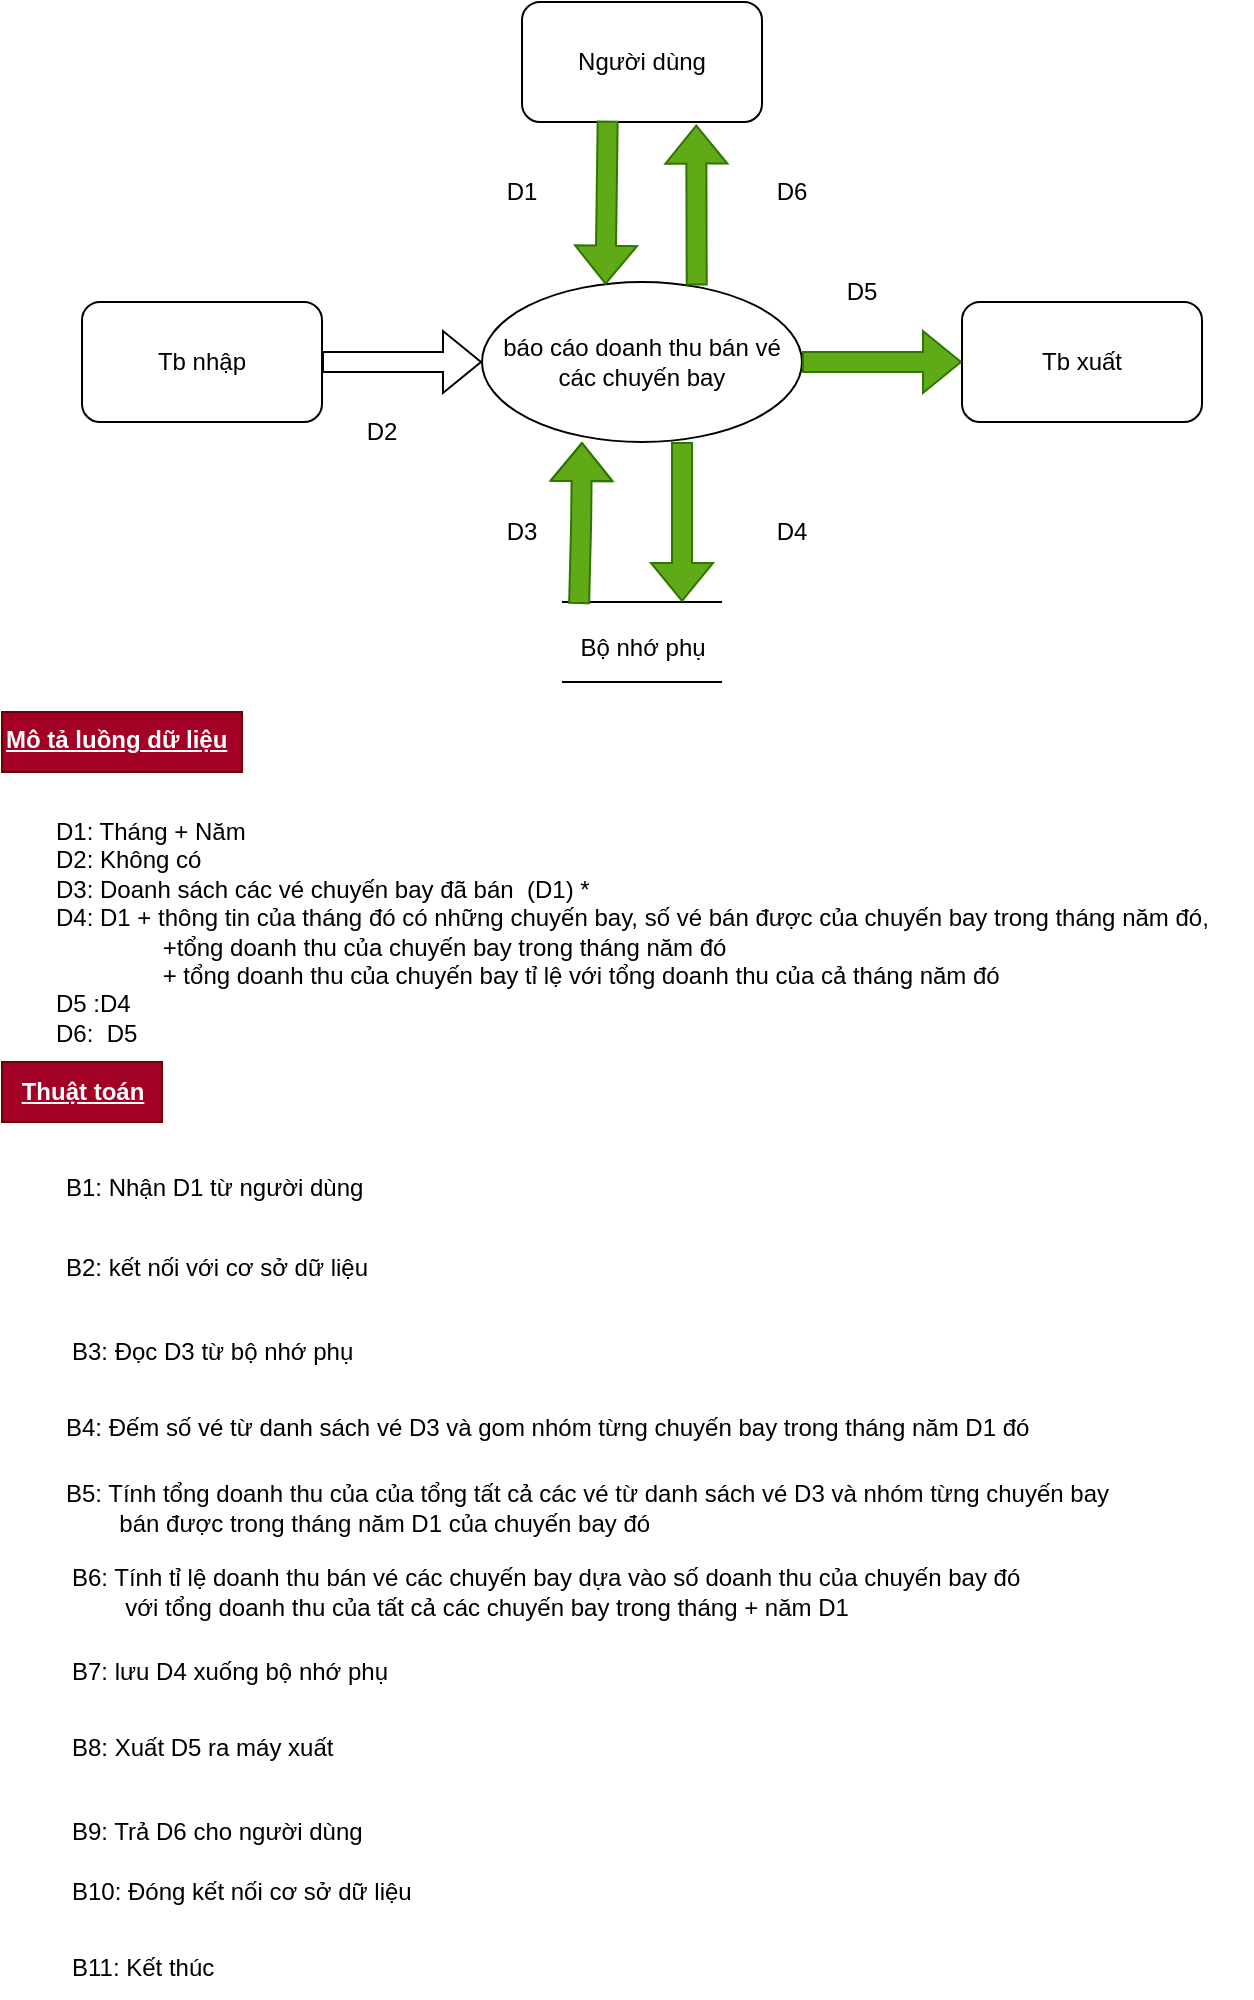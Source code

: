 <mxfile version="23.1.5" type="device">
  <diagram name="Page-1" id="iRyyKmQIzl9rFihjQDhw">
    <mxGraphModel dx="1050" dy="621" grid="1" gridSize="10" guides="1" tooltips="1" connect="1" arrows="1" fold="1" page="1" pageScale="1" pageWidth="850" pageHeight="1100" math="0" shadow="0">
      <root>
        <mxCell id="0" />
        <mxCell id="1" parent="0" />
        <mxCell id="zYGX3FI0uth6cSDIzJyD-83" value="báo cáo doanh thu bán vé các chuyến bay" style="ellipse;whiteSpace=wrap;html=1;" parent="1" vertex="1">
          <mxGeometry x="320" y="160" width="160" height="80" as="geometry" />
        </mxCell>
        <mxCell id="zYGX3FI0uth6cSDIzJyD-84" value="Người dùng" style="rounded=1;whiteSpace=wrap;html=1;" parent="1" vertex="1">
          <mxGeometry x="340" y="20" width="120" height="60" as="geometry" />
        </mxCell>
        <mxCell id="zYGX3FI0uth6cSDIzJyD-85" value="Tb xuất" style="rounded=1;whiteSpace=wrap;html=1;" parent="1" vertex="1">
          <mxGeometry x="560" y="170" width="120" height="60" as="geometry" />
        </mxCell>
        <mxCell id="zYGX3FI0uth6cSDIzJyD-86" value="Tb nhập" style="rounded=1;whiteSpace=wrap;html=1;" parent="1" vertex="1">
          <mxGeometry x="120" y="170" width="120" height="60" as="geometry" />
        </mxCell>
        <mxCell id="zYGX3FI0uth6cSDIzJyD-94" value="" style="shape=flexArrow;endArrow=classic;html=1;rounded=0;exitX=0.357;exitY=0.989;exitDx=0;exitDy=0;exitPerimeter=0;entryX=0.386;entryY=0.017;entryDx=0;entryDy=0;entryPerimeter=0;fillColor=#60a917;strokeColor=#2D7600;" parent="1" source="zYGX3FI0uth6cSDIzJyD-84" target="zYGX3FI0uth6cSDIzJyD-83" edge="1">
          <mxGeometry width="50" height="50" relative="1" as="geometry">
            <mxPoint x="360" y="180" as="sourcePoint" />
            <mxPoint x="410" y="130" as="targetPoint" />
          </mxGeometry>
        </mxCell>
        <mxCell id="zYGX3FI0uth6cSDIzJyD-95" value="" style="shape=flexArrow;endArrow=classic;html=1;rounded=0;entryX=0.726;entryY=1.022;entryDx=0;entryDy=0;entryPerimeter=0;exitX=0.671;exitY=0.022;exitDx=0;exitDy=0;exitPerimeter=0;fillColor=#60a917;strokeColor=#2D7600;" parent="1" source="zYGX3FI0uth6cSDIzJyD-83" target="zYGX3FI0uth6cSDIzJyD-84" edge="1">
          <mxGeometry width="50" height="50" relative="1" as="geometry">
            <mxPoint x="400" y="170" as="sourcePoint" />
            <mxPoint x="450" y="120" as="targetPoint" />
          </mxGeometry>
        </mxCell>
        <mxCell id="zYGX3FI0uth6cSDIzJyD-96" value="" style="shape=flexArrow;endArrow=classic;html=1;rounded=0;entryX=0;entryY=0.5;entryDx=0;entryDy=0;exitX=1;exitY=0.5;exitDx=0;exitDy=0;fillColor=#60a917;strokeColor=#2D7600;" parent="1" source="zYGX3FI0uth6cSDIzJyD-83" target="zYGX3FI0uth6cSDIzJyD-85" edge="1">
          <mxGeometry width="50" height="50" relative="1" as="geometry">
            <mxPoint x="420" y="170" as="sourcePoint" />
            <mxPoint x="470" y="120" as="targetPoint" />
          </mxGeometry>
        </mxCell>
        <mxCell id="zYGX3FI0uth6cSDIzJyD-97" value="" style="shape=flexArrow;endArrow=classic;html=1;rounded=0;entryX=0;entryY=0.5;entryDx=0;entryDy=0;exitX=1;exitY=0.5;exitDx=0;exitDy=0;" parent="1" source="zYGX3FI0uth6cSDIzJyD-86" target="zYGX3FI0uth6cSDIzJyD-83" edge="1">
          <mxGeometry width="50" height="50" relative="1" as="geometry">
            <mxPoint x="420" y="170" as="sourcePoint" />
            <mxPoint x="470" y="120" as="targetPoint" />
          </mxGeometry>
        </mxCell>
        <mxCell id="zYGX3FI0uth6cSDIzJyD-98" value="" style="endArrow=none;html=1;rounded=0;" parent="1" edge="1">
          <mxGeometry width="50" height="50" relative="1" as="geometry">
            <mxPoint x="360" y="320" as="sourcePoint" />
            <mxPoint x="440" y="320" as="targetPoint" />
          </mxGeometry>
        </mxCell>
        <mxCell id="zYGX3FI0uth6cSDIzJyD-99" value="" style="endArrow=none;html=1;rounded=0;" parent="1" edge="1">
          <mxGeometry width="50" height="50" relative="1" as="geometry">
            <mxPoint x="360" y="360" as="sourcePoint" />
            <mxPoint x="440" y="360" as="targetPoint" />
          </mxGeometry>
        </mxCell>
        <mxCell id="zYGX3FI0uth6cSDIzJyD-100" value="" style="shape=flexArrow;endArrow=classic;html=1;rounded=0;fillColor=#60a917;strokeColor=#2D7600;" parent="1" edge="1">
          <mxGeometry width="50" height="50" relative="1" as="geometry">
            <mxPoint x="368.56" y="320.96" as="sourcePoint" />
            <mxPoint x="370" y="240" as="targetPoint" />
            <Array as="points">
              <mxPoint x="369.56" y="280.96" />
            </Array>
          </mxGeometry>
        </mxCell>
        <mxCell id="zYGX3FI0uth6cSDIzJyD-101" value="" style="shape=flexArrow;endArrow=classic;html=1;rounded=0;fillColor=#60a917;strokeColor=#2D7600;exitX=0.625;exitY=1;exitDx=0;exitDy=0;exitPerimeter=0;" parent="1" source="zYGX3FI0uth6cSDIzJyD-83" edge="1">
          <mxGeometry width="50" height="50" relative="1" as="geometry">
            <mxPoint x="430" y="250" as="sourcePoint" />
            <mxPoint x="420" y="320" as="targetPoint" />
          </mxGeometry>
        </mxCell>
        <mxCell id="zYGX3FI0uth6cSDIzJyD-102" value="Bộ nhớ phụ" style="text;html=1;align=center;verticalAlign=middle;resizable=0;points=[];autosize=1;strokeColor=none;fillColor=none;" parent="1" vertex="1">
          <mxGeometry x="355" y="328" width="90" height="30" as="geometry" />
        </mxCell>
        <mxCell id="uZK5isMZc-4fUwDppkmD-1" value="&lt;div&gt;&lt;br&gt;&lt;/div&gt;D1: Tháng + Năm&lt;div&gt;D2: Không có&lt;/div&gt;&lt;div&gt;D3: Doanh sách các vé chuyến bay đã bán&amp;nbsp; (D1) *&lt;/div&gt;&lt;div&gt;D4: D1 + thông tin của tháng đó có những chuyến bay, số vé bán được của chuyến bay trong tháng năm đó,&amp;nbsp;&lt;/div&gt;&lt;div&gt;&lt;span style=&quot;white-space: pre;&quot;&gt;&#x9;&lt;span style=&quot;white-space: pre;&quot;&gt;&#x9;&lt;/span&gt;+&lt;/span&gt;tổng doanh thu của chuyến bay trong tháng năm đó&amp;nbsp;&lt;/div&gt;&lt;div&gt;&lt;span style=&quot;white-space: pre;&quot;&gt;&#x9;&lt;/span&gt;&lt;span style=&quot;white-space: pre;&quot;&gt;&#x9;&lt;/span&gt;+ tổng doanh thu của chuyến bay tỉ lệ với tổng doanh thu của cả tháng năm đó&lt;/div&gt;&lt;div&gt;D5 :D4&lt;/div&gt;&lt;div&gt;D6:&amp;nbsp; D5&lt;/div&gt;&lt;div&gt;&lt;br&gt;&lt;/div&gt;" style="text;html=1;align=left;verticalAlign=middle;resizable=0;points=[];autosize=1;strokeColor=none;fillColor=none;" parent="1" vertex="1">
          <mxGeometry x="105" y="405" width="600" height="160" as="geometry" />
        </mxCell>
        <mxCell id="rLTW1ac-35fiPMLGcH2r-13" value="&lt;b&gt;&lt;u&gt;Thuật toán&lt;/u&gt;&lt;/b&gt;" style="text;html=1;align=center;verticalAlign=middle;resizable=0;points=[];autosize=1;strokeColor=#6F0000;fillColor=#a20025;fontColor=#ffffff;" vertex="1" parent="1">
          <mxGeometry x="80" y="550" width="80" height="30" as="geometry" />
        </mxCell>
        <mxCell id="rLTW1ac-35fiPMLGcH2r-14" value="B1: Nhận D1 từ người dùng" style="text;html=1;align=left;verticalAlign=middle;resizable=0;points=[];autosize=1;strokeColor=none;fillColor=none;" vertex="1" parent="1">
          <mxGeometry x="110" y="598" width="170" height="30" as="geometry" />
        </mxCell>
        <mxCell id="rLTW1ac-35fiPMLGcH2r-15" value="B2: kết nối với cơ sở dữ liệu" style="text;html=1;align=left;verticalAlign=middle;resizable=0;points=[];autosize=1;strokeColor=none;fillColor=none;" vertex="1" parent="1">
          <mxGeometry x="110" y="638" width="170" height="30" as="geometry" />
        </mxCell>
        <mxCell id="rLTW1ac-35fiPMLGcH2r-16" value="B3: Đọc D3 từ bộ nhớ phụ" style="text;html=1;align=left;verticalAlign=middle;resizable=0;points=[];autosize=1;strokeColor=none;fillColor=none;" vertex="1" parent="1">
          <mxGeometry x="112.5" y="680" width="160" height="30" as="geometry" />
        </mxCell>
        <mxCell id="rLTW1ac-35fiPMLGcH2r-17" value="B4: Đếm số vé từ danh sách vé D3 và gom nhóm từng chuyến bay trong tháng năm D1 đó&amp;nbsp;" style="text;html=1;align=left;verticalAlign=middle;resizable=0;points=[];autosize=1;strokeColor=none;fillColor=none;" vertex="1" parent="1">
          <mxGeometry x="110" y="718" width="510" height="30" as="geometry" />
        </mxCell>
        <mxCell id="rLTW1ac-35fiPMLGcH2r-18" value="B5: Tính tổng doanh thu của của tổng tất cả các vé từ danh sách vé D3 và nhóm từng chuyến bay&lt;br&gt;&lt;span style=&quot;white-space: pre;&quot;&gt;&#x9;&lt;/span&gt;bán được trong tháng năm D1 của chuyến bay đó" style="text;html=1;align=left;verticalAlign=middle;resizable=0;points=[];autosize=1;strokeColor=none;fillColor=none;" vertex="1" parent="1">
          <mxGeometry x="110" y="753" width="550" height="40" as="geometry" />
        </mxCell>
        <mxCell id="rLTW1ac-35fiPMLGcH2r-19" value="B6: Tính tỉ lệ doanh thu bán vé các chuyến bay dựa vào số doanh thu của chuyến bay đó&amp;nbsp;&lt;br&gt;&lt;span style=&quot;white-space: pre;&quot;&gt;&#x9;&lt;/span&gt;với&amp;nbsp;tổng doanh thu của tất cả các chuyến bay trong tháng + năm D1" style="text;html=1;align=left;verticalAlign=middle;resizable=0;points=[];autosize=1;strokeColor=none;fillColor=none;" vertex="1" parent="1">
          <mxGeometry x="112.5" y="795" width="500" height="40" as="geometry" />
        </mxCell>
        <mxCell id="rLTW1ac-35fiPMLGcH2r-20" value="B7: lưu D4 xuống bộ nhớ phụ" style="text;html=1;align=left;verticalAlign=middle;resizable=0;points=[];autosize=1;strokeColor=none;fillColor=none;" vertex="1" parent="1">
          <mxGeometry x="112.5" y="840" width="180" height="30" as="geometry" />
        </mxCell>
        <mxCell id="rLTW1ac-35fiPMLGcH2r-21" value="B8: Xuất D5 ra máy xuất" style="text;html=1;align=left;verticalAlign=middle;resizable=0;points=[];autosize=1;strokeColor=none;fillColor=none;" vertex="1" parent="1">
          <mxGeometry x="112.5" y="878" width="150" height="30" as="geometry" />
        </mxCell>
        <mxCell id="rLTW1ac-35fiPMLGcH2r-22" value="B9: Trả D6 cho người dùng" style="text;html=1;align=left;verticalAlign=middle;resizable=0;points=[];autosize=1;strokeColor=none;fillColor=none;" vertex="1" parent="1">
          <mxGeometry x="112.5" y="920" width="170" height="30" as="geometry" />
        </mxCell>
        <mxCell id="rLTW1ac-35fiPMLGcH2r-23" value="B10: Đóng kết nối cơ sở dữ liệu" style="text;html=1;align=left;verticalAlign=middle;resizable=0;points=[];autosize=1;strokeColor=none;fillColor=none;" vertex="1" parent="1">
          <mxGeometry x="112.5" y="950" width="190" height="30" as="geometry" />
        </mxCell>
        <mxCell id="rLTW1ac-35fiPMLGcH2r-24" value="B11: Kết thúc" style="text;html=1;align=left;verticalAlign=middle;resizable=0;points=[];autosize=1;strokeColor=none;fillColor=none;" vertex="1" parent="1">
          <mxGeometry x="112.5" y="988" width="90" height="30" as="geometry" />
        </mxCell>
        <mxCell id="rLTW1ac-35fiPMLGcH2r-25" value="&lt;div style=&quot;text-align: center;&quot;&gt;&lt;span style=&quot;background-color: initial;&quot;&gt;&lt;font color=&quot;#ffffff&quot;&gt;&lt;b&gt;&lt;u&gt;Mô tả luồng dữ liệu&lt;/u&gt;&lt;/b&gt;&lt;/font&gt;&lt;/span&gt;&lt;/div&gt;" style="text;whiteSpace=wrap;html=1;fillColor=#a20025;fontColor=#ffffff;strokeColor=#6F0000;" vertex="1" parent="1">
          <mxGeometry x="80" y="375" width="120" height="30" as="geometry" />
        </mxCell>
        <mxCell id="rLTW1ac-35fiPMLGcH2r-26" value="D1" style="text;html=1;align=center;verticalAlign=middle;whiteSpace=wrap;rounded=0;" vertex="1" parent="1">
          <mxGeometry x="310" y="100" width="60" height="30" as="geometry" />
        </mxCell>
        <mxCell id="rLTW1ac-35fiPMLGcH2r-27" value="D2" style="text;html=1;align=center;verticalAlign=middle;whiteSpace=wrap;rounded=0;" vertex="1" parent="1">
          <mxGeometry x="240" y="220" width="60" height="30" as="geometry" />
        </mxCell>
        <mxCell id="rLTW1ac-35fiPMLGcH2r-28" value="D3" style="text;html=1;align=center;verticalAlign=middle;whiteSpace=wrap;rounded=0;" vertex="1" parent="1">
          <mxGeometry x="310" y="270" width="60" height="30" as="geometry" />
        </mxCell>
        <mxCell id="rLTW1ac-35fiPMLGcH2r-29" value="D4" style="text;html=1;align=center;verticalAlign=middle;whiteSpace=wrap;rounded=0;" vertex="1" parent="1">
          <mxGeometry x="445" y="270" width="60" height="30" as="geometry" />
        </mxCell>
        <mxCell id="rLTW1ac-35fiPMLGcH2r-30" value="D5" style="text;html=1;align=center;verticalAlign=middle;whiteSpace=wrap;rounded=0;" vertex="1" parent="1">
          <mxGeometry x="480" y="150" width="60" height="30" as="geometry" />
        </mxCell>
        <mxCell id="rLTW1ac-35fiPMLGcH2r-31" value="D6" style="text;html=1;align=center;verticalAlign=middle;whiteSpace=wrap;rounded=0;" vertex="1" parent="1">
          <mxGeometry x="445" y="100" width="60" height="30" as="geometry" />
        </mxCell>
      </root>
    </mxGraphModel>
  </diagram>
</mxfile>
